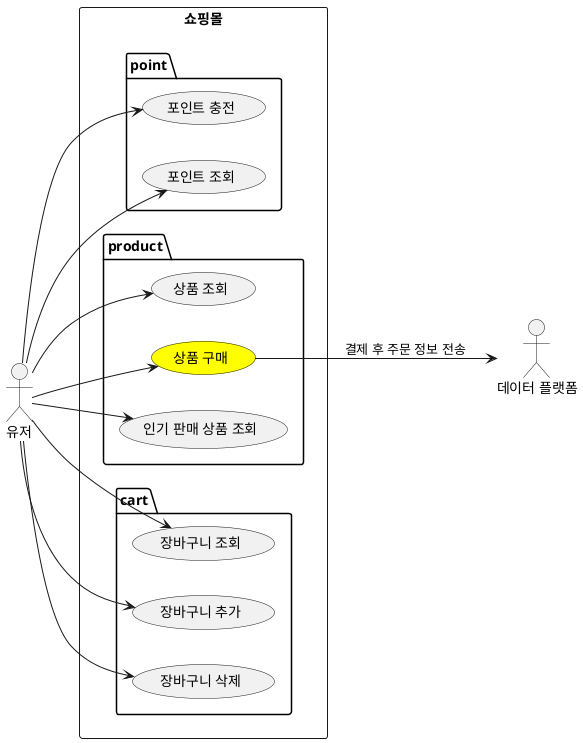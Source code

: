 @startuml
left to right direction
actor "유저" as user
actor "데이터 플랫폼" as dp
rectangle 쇼핑몰 {

  package point {
    usecase "포인트 충전" as UC1
    usecase "포인트 조회" as UC2
  }

  package product {
    usecase "상품 조회" as UC3
    usecase "상품 구매" as UC4 #yellow
    usecase "인기 판매 상품 조회" as UC5
  }

  package cart {
      usecase "장바구니 조회" as UC6
      usecase "장바구니 추가" as UC7
      usecase "장바구니 삭제" as UC8
    }
}

user --> UC1
user --> UC2
user --> UC3
user --> UC4
user --> UC5
user --> UC6
user --> UC7
user --> UC8

UC4 --> dp : "결제 후 주문 정보 전송"
@enduml
